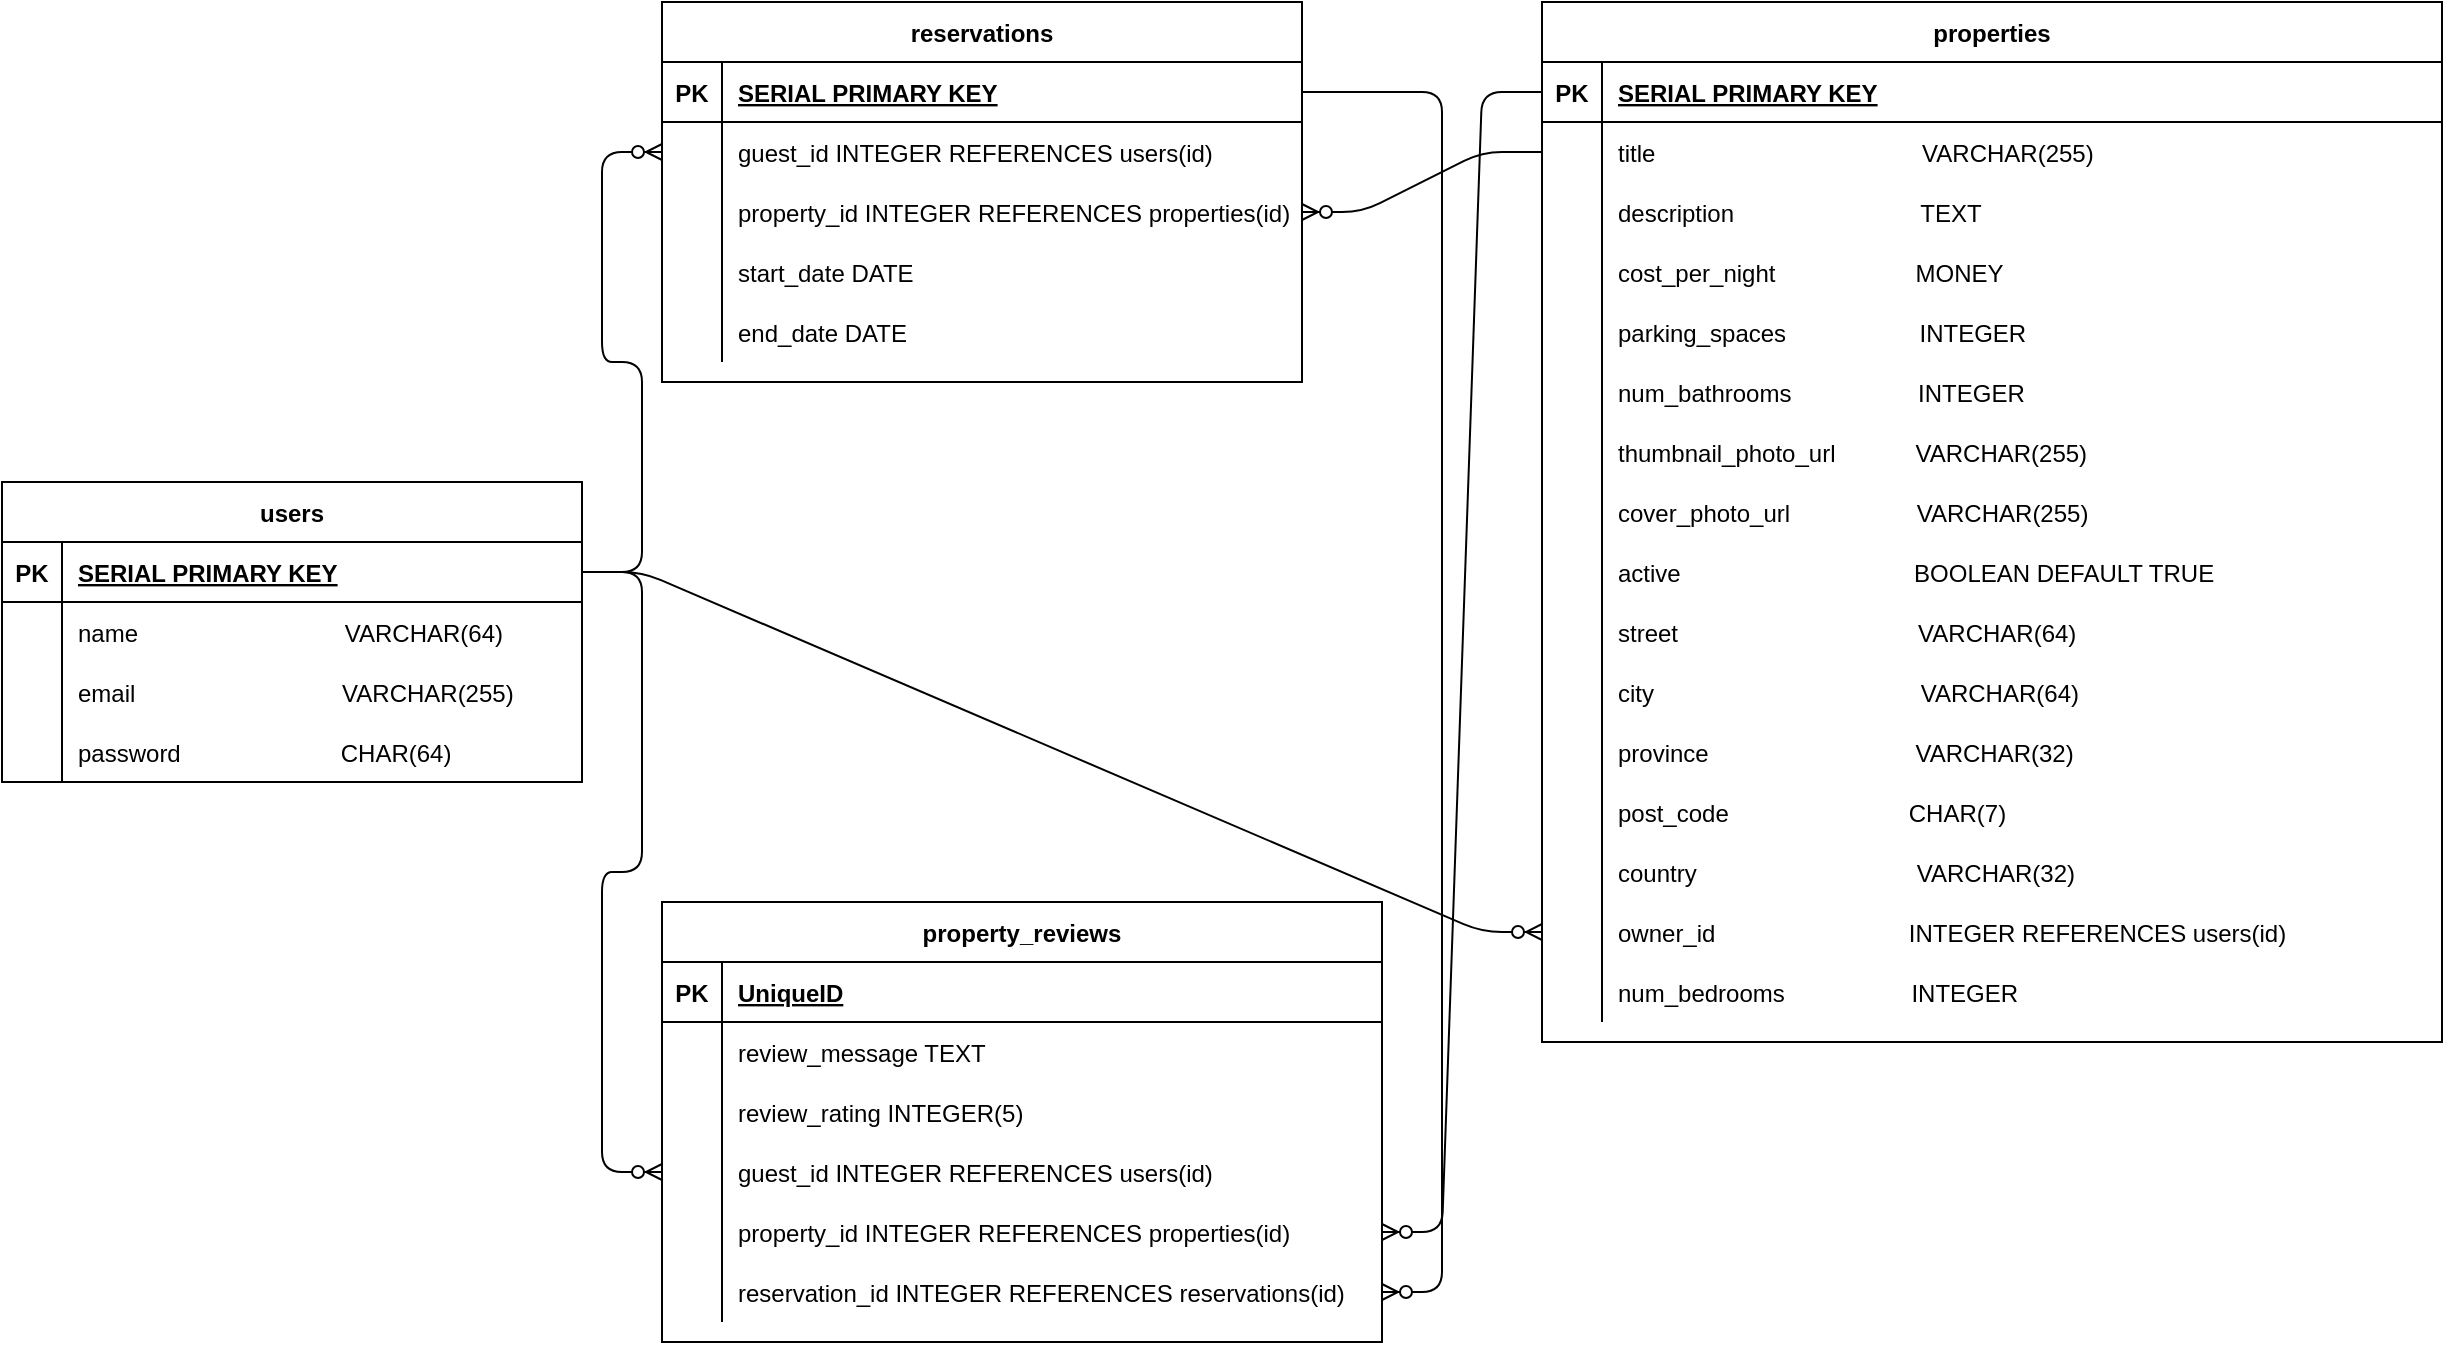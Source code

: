 <mxfile version="14.9.7" type="github">
  <diagram id="R2lEEEUBdFMjLlhIrx00" name="Page-1">
    <mxGraphModel dx="879" dy="614" grid="1" gridSize="10" guides="1" tooltips="1" connect="1" arrows="1" fold="1" page="1" pageScale="1" pageWidth="850" pageHeight="1100" math="0" shadow="0" extFonts="Permanent Marker^https://fonts.googleapis.com/css?family=Permanent+Marker">
      <root>
        <mxCell id="0" />
        <mxCell id="1" parent="0" />
        <mxCell id="125zvC_kCItTa6n3HtVr-62" value="properties" style="shape=table;startSize=30;container=1;collapsible=1;childLayout=tableLayout;fixedRows=1;rowLines=0;fontStyle=1;align=center;resizeLast=1;" vertex="1" parent="1">
          <mxGeometry x="840" width="450" height="520" as="geometry" />
        </mxCell>
        <mxCell id="125zvC_kCItTa6n3HtVr-63" value="" style="shape=partialRectangle;collapsible=0;dropTarget=0;pointerEvents=0;fillColor=none;top=0;left=0;bottom=1;right=0;points=[[0,0.5],[1,0.5]];portConstraint=eastwest;" vertex="1" parent="125zvC_kCItTa6n3HtVr-62">
          <mxGeometry y="30" width="450" height="30" as="geometry" />
        </mxCell>
        <mxCell id="125zvC_kCItTa6n3HtVr-64" value="PK" style="shape=partialRectangle;connectable=0;fillColor=none;top=0;left=0;bottom=0;right=0;fontStyle=1;overflow=hidden;" vertex="1" parent="125zvC_kCItTa6n3HtVr-63">
          <mxGeometry width="30" height="30" as="geometry" />
        </mxCell>
        <mxCell id="125zvC_kCItTa6n3HtVr-65" value="SERIAL PRIMARY KEY" style="shape=partialRectangle;connectable=0;fillColor=none;top=0;left=0;bottom=0;right=0;align=left;spacingLeft=6;fontStyle=5;overflow=hidden;" vertex="1" parent="125zvC_kCItTa6n3HtVr-63">
          <mxGeometry x="30" width="420" height="30" as="geometry" />
        </mxCell>
        <mxCell id="125zvC_kCItTa6n3HtVr-66" value="" style="shape=partialRectangle;collapsible=0;dropTarget=0;pointerEvents=0;fillColor=none;top=0;left=0;bottom=0;right=0;points=[[0,0.5],[1,0.5]];portConstraint=eastwest;" vertex="1" parent="125zvC_kCItTa6n3HtVr-62">
          <mxGeometry y="60" width="450" height="30" as="geometry" />
        </mxCell>
        <mxCell id="125zvC_kCItTa6n3HtVr-67" value="" style="shape=partialRectangle;connectable=0;fillColor=none;top=0;left=0;bottom=0;right=0;editable=1;overflow=hidden;" vertex="1" parent="125zvC_kCItTa6n3HtVr-66">
          <mxGeometry width="30" height="30" as="geometry" />
        </mxCell>
        <mxCell id="125zvC_kCItTa6n3HtVr-68" value="title                                        VARCHAR(255)" style="shape=partialRectangle;connectable=0;fillColor=none;top=0;left=0;bottom=0;right=0;align=left;spacingLeft=6;overflow=hidden;" vertex="1" parent="125zvC_kCItTa6n3HtVr-66">
          <mxGeometry x="30" width="420" height="30" as="geometry" />
        </mxCell>
        <mxCell id="125zvC_kCItTa6n3HtVr-69" value="" style="shape=partialRectangle;collapsible=0;dropTarget=0;pointerEvents=0;fillColor=none;top=0;left=0;bottom=0;right=0;points=[[0,0.5],[1,0.5]];portConstraint=eastwest;" vertex="1" parent="125zvC_kCItTa6n3HtVr-62">
          <mxGeometry y="90" width="450" height="30" as="geometry" />
        </mxCell>
        <mxCell id="125zvC_kCItTa6n3HtVr-70" value="" style="shape=partialRectangle;connectable=0;fillColor=none;top=0;left=0;bottom=0;right=0;editable=1;overflow=hidden;" vertex="1" parent="125zvC_kCItTa6n3HtVr-69">
          <mxGeometry width="30" height="30" as="geometry" />
        </mxCell>
        <mxCell id="125zvC_kCItTa6n3HtVr-71" value="description                            TEXT" style="shape=partialRectangle;connectable=0;fillColor=none;top=0;left=0;bottom=0;right=0;align=left;spacingLeft=6;overflow=hidden;" vertex="1" parent="125zvC_kCItTa6n3HtVr-69">
          <mxGeometry x="30" width="420" height="30" as="geometry" />
        </mxCell>
        <mxCell id="125zvC_kCItTa6n3HtVr-72" value="" style="shape=partialRectangle;collapsible=0;dropTarget=0;pointerEvents=0;fillColor=none;top=0;left=0;bottom=0;right=0;points=[[0,0.5],[1,0.5]];portConstraint=eastwest;" vertex="1" parent="125zvC_kCItTa6n3HtVr-62">
          <mxGeometry y="120" width="450" height="30" as="geometry" />
        </mxCell>
        <mxCell id="125zvC_kCItTa6n3HtVr-73" value="" style="shape=partialRectangle;connectable=0;fillColor=none;top=0;left=0;bottom=0;right=0;editable=1;overflow=hidden;" vertex="1" parent="125zvC_kCItTa6n3HtVr-72">
          <mxGeometry width="30" height="30" as="geometry" />
        </mxCell>
        <mxCell id="125zvC_kCItTa6n3HtVr-74" value="cost_per_night                     MONEY" style="shape=partialRectangle;connectable=0;fillColor=none;top=0;left=0;bottom=0;right=0;align=left;spacingLeft=6;overflow=hidden;" vertex="1" parent="125zvC_kCItTa6n3HtVr-72">
          <mxGeometry x="30" width="420" height="30" as="geometry" />
        </mxCell>
        <mxCell id="125zvC_kCItTa6n3HtVr-75" value="" style="shape=partialRectangle;collapsible=0;dropTarget=0;pointerEvents=0;fillColor=none;top=0;left=0;bottom=0;right=0;points=[[0,0.5],[1,0.5]];portConstraint=eastwest;" vertex="1" parent="125zvC_kCItTa6n3HtVr-62">
          <mxGeometry y="150" width="450" height="30" as="geometry" />
        </mxCell>
        <mxCell id="125zvC_kCItTa6n3HtVr-76" value="" style="shape=partialRectangle;connectable=0;fillColor=none;top=0;left=0;bottom=0;right=0;editable=1;overflow=hidden;" vertex="1" parent="125zvC_kCItTa6n3HtVr-75">
          <mxGeometry width="30" height="30" as="geometry" />
        </mxCell>
        <mxCell id="125zvC_kCItTa6n3HtVr-77" value="parking_spaces                    INTEGER" style="shape=partialRectangle;connectable=0;fillColor=none;top=0;left=0;bottom=0;right=0;align=left;spacingLeft=6;overflow=hidden;" vertex="1" parent="125zvC_kCItTa6n3HtVr-75">
          <mxGeometry x="30" width="420" height="30" as="geometry" />
        </mxCell>
        <mxCell id="125zvC_kCItTa6n3HtVr-78" value="" style="shape=partialRectangle;collapsible=0;dropTarget=0;pointerEvents=0;fillColor=none;top=0;left=0;bottom=0;right=0;points=[[0,0.5],[1,0.5]];portConstraint=eastwest;" vertex="1" parent="125zvC_kCItTa6n3HtVr-62">
          <mxGeometry y="180" width="450" height="30" as="geometry" />
        </mxCell>
        <mxCell id="125zvC_kCItTa6n3HtVr-79" value="" style="shape=partialRectangle;connectable=0;fillColor=none;top=0;left=0;bottom=0;right=0;editable=1;overflow=hidden;" vertex="1" parent="125zvC_kCItTa6n3HtVr-78">
          <mxGeometry width="30" height="30" as="geometry" />
        </mxCell>
        <mxCell id="125zvC_kCItTa6n3HtVr-80" value="num_bathrooms                   INTEGER" style="shape=partialRectangle;connectable=0;fillColor=none;top=0;left=0;bottom=0;right=0;align=left;spacingLeft=6;overflow=hidden;" vertex="1" parent="125zvC_kCItTa6n3HtVr-78">
          <mxGeometry x="30" width="420" height="30" as="geometry" />
        </mxCell>
        <mxCell id="125zvC_kCItTa6n3HtVr-81" value="" style="shape=partialRectangle;collapsible=0;dropTarget=0;pointerEvents=0;fillColor=none;top=0;left=0;bottom=0;right=0;points=[[0,0.5],[1,0.5]];portConstraint=eastwest;" vertex="1" parent="125zvC_kCItTa6n3HtVr-62">
          <mxGeometry y="210" width="450" height="30" as="geometry" />
        </mxCell>
        <mxCell id="125zvC_kCItTa6n3HtVr-82" value="" style="shape=partialRectangle;connectable=0;fillColor=none;top=0;left=0;bottom=0;right=0;editable=1;overflow=hidden;" vertex="1" parent="125zvC_kCItTa6n3HtVr-81">
          <mxGeometry width="30" height="30" as="geometry" />
        </mxCell>
        <mxCell id="125zvC_kCItTa6n3HtVr-83" value="thumbnail_photo_url            VARCHAR(255)" style="shape=partialRectangle;connectable=0;fillColor=none;top=0;left=0;bottom=0;right=0;align=left;spacingLeft=6;overflow=hidden;" vertex="1" parent="125zvC_kCItTa6n3HtVr-81">
          <mxGeometry x="30" width="420" height="30" as="geometry" />
        </mxCell>
        <mxCell id="125zvC_kCItTa6n3HtVr-84" value="" style="shape=partialRectangle;collapsible=0;dropTarget=0;pointerEvents=0;fillColor=none;top=0;left=0;bottom=0;right=0;points=[[0,0.5],[1,0.5]];portConstraint=eastwest;" vertex="1" parent="125zvC_kCItTa6n3HtVr-62">
          <mxGeometry y="240" width="450" height="30" as="geometry" />
        </mxCell>
        <mxCell id="125zvC_kCItTa6n3HtVr-85" value="" style="shape=partialRectangle;connectable=0;fillColor=none;top=0;left=0;bottom=0;right=0;editable=1;overflow=hidden;" vertex="1" parent="125zvC_kCItTa6n3HtVr-84">
          <mxGeometry width="30" height="30" as="geometry" />
        </mxCell>
        <mxCell id="125zvC_kCItTa6n3HtVr-86" value="cover_photo_url                   VARCHAR(255)" style="shape=partialRectangle;connectable=0;fillColor=none;top=0;left=0;bottom=0;right=0;align=left;spacingLeft=6;overflow=hidden;" vertex="1" parent="125zvC_kCItTa6n3HtVr-84">
          <mxGeometry x="30" width="420" height="30" as="geometry" />
        </mxCell>
        <mxCell id="125zvC_kCItTa6n3HtVr-87" value="" style="shape=partialRectangle;collapsible=0;dropTarget=0;pointerEvents=0;fillColor=none;top=0;left=0;bottom=0;right=0;points=[[0,0.5],[1,0.5]];portConstraint=eastwest;" vertex="1" parent="125zvC_kCItTa6n3HtVr-62">
          <mxGeometry y="270" width="450" height="30" as="geometry" />
        </mxCell>
        <mxCell id="125zvC_kCItTa6n3HtVr-88" value="" style="shape=partialRectangle;connectable=0;fillColor=none;top=0;left=0;bottom=0;right=0;editable=1;overflow=hidden;" vertex="1" parent="125zvC_kCItTa6n3HtVr-87">
          <mxGeometry width="30" height="30" as="geometry" />
        </mxCell>
        <mxCell id="125zvC_kCItTa6n3HtVr-89" value="active                                   BOOLEAN DEFAULT TRUE" style="shape=partialRectangle;connectable=0;fillColor=none;top=0;left=0;bottom=0;right=0;align=left;spacingLeft=6;overflow=hidden;" vertex="1" parent="125zvC_kCItTa6n3HtVr-87">
          <mxGeometry x="30" width="420" height="30" as="geometry" />
        </mxCell>
        <mxCell id="125zvC_kCItTa6n3HtVr-90" value="" style="shape=partialRectangle;collapsible=0;dropTarget=0;pointerEvents=0;fillColor=none;top=0;left=0;bottom=0;right=0;points=[[0,0.5],[1,0.5]];portConstraint=eastwest;" vertex="1" parent="125zvC_kCItTa6n3HtVr-62">
          <mxGeometry y="300" width="450" height="30" as="geometry" />
        </mxCell>
        <mxCell id="125zvC_kCItTa6n3HtVr-91" value="" style="shape=partialRectangle;connectable=0;fillColor=none;top=0;left=0;bottom=0;right=0;editable=1;overflow=hidden;" vertex="1" parent="125zvC_kCItTa6n3HtVr-90">
          <mxGeometry width="30" height="30" as="geometry" />
        </mxCell>
        <mxCell id="125zvC_kCItTa6n3HtVr-92" value="street                                    VARCHAR(64)" style="shape=partialRectangle;connectable=0;fillColor=none;top=0;left=0;bottom=0;right=0;align=left;spacingLeft=6;overflow=hidden;" vertex="1" parent="125zvC_kCItTa6n3HtVr-90">
          <mxGeometry x="30" width="420" height="30" as="geometry" />
        </mxCell>
        <mxCell id="125zvC_kCItTa6n3HtVr-93" value="" style="shape=partialRectangle;collapsible=0;dropTarget=0;pointerEvents=0;fillColor=none;top=0;left=0;bottom=0;right=0;points=[[0,0.5],[1,0.5]];portConstraint=eastwest;" vertex="1" parent="125zvC_kCItTa6n3HtVr-62">
          <mxGeometry y="330" width="450" height="30" as="geometry" />
        </mxCell>
        <mxCell id="125zvC_kCItTa6n3HtVr-94" value="" style="shape=partialRectangle;connectable=0;fillColor=none;top=0;left=0;bottom=0;right=0;editable=1;overflow=hidden;" vertex="1" parent="125zvC_kCItTa6n3HtVr-93">
          <mxGeometry width="30" height="30" as="geometry" />
        </mxCell>
        <mxCell id="125zvC_kCItTa6n3HtVr-95" value="city                                        VARCHAR(64)" style="shape=partialRectangle;connectable=0;fillColor=none;top=0;left=0;bottom=0;right=0;align=left;spacingLeft=6;overflow=hidden;" vertex="1" parent="125zvC_kCItTa6n3HtVr-93">
          <mxGeometry x="30" width="420" height="30" as="geometry" />
        </mxCell>
        <mxCell id="125zvC_kCItTa6n3HtVr-96" value="" style="shape=partialRectangle;collapsible=0;dropTarget=0;pointerEvents=0;fillColor=none;top=0;left=0;bottom=0;right=0;points=[[0,0.5],[1,0.5]];portConstraint=eastwest;" vertex="1" parent="125zvC_kCItTa6n3HtVr-62">
          <mxGeometry y="360" width="450" height="30" as="geometry" />
        </mxCell>
        <mxCell id="125zvC_kCItTa6n3HtVr-97" value="" style="shape=partialRectangle;connectable=0;fillColor=none;top=0;left=0;bottom=0;right=0;editable=1;overflow=hidden;" vertex="1" parent="125zvC_kCItTa6n3HtVr-96">
          <mxGeometry width="30" height="30" as="geometry" />
        </mxCell>
        <mxCell id="125zvC_kCItTa6n3HtVr-98" value="province                               VARCHAR(32)" style="shape=partialRectangle;connectable=0;fillColor=none;top=0;left=0;bottom=0;right=0;align=left;spacingLeft=6;overflow=hidden;" vertex="1" parent="125zvC_kCItTa6n3HtVr-96">
          <mxGeometry x="30" width="420" height="30" as="geometry" />
        </mxCell>
        <mxCell id="125zvC_kCItTa6n3HtVr-124" value="" style="shape=partialRectangle;collapsible=0;dropTarget=0;pointerEvents=0;fillColor=none;top=0;left=0;bottom=0;right=0;points=[[0,0.5],[1,0.5]];portConstraint=eastwest;" vertex="1" parent="125zvC_kCItTa6n3HtVr-62">
          <mxGeometry y="390" width="450" height="30" as="geometry" />
        </mxCell>
        <mxCell id="125zvC_kCItTa6n3HtVr-125" value="" style="shape=partialRectangle;connectable=0;fillColor=none;top=0;left=0;bottom=0;right=0;editable=1;overflow=hidden;" vertex="1" parent="125zvC_kCItTa6n3HtVr-124">
          <mxGeometry width="30" height="30" as="geometry" />
        </mxCell>
        <mxCell id="125zvC_kCItTa6n3HtVr-126" value="post_code                           CHAR(7)" style="shape=partialRectangle;connectable=0;fillColor=none;top=0;left=0;bottom=0;right=0;align=left;spacingLeft=6;overflow=hidden;" vertex="1" parent="125zvC_kCItTa6n3HtVr-124">
          <mxGeometry x="30" width="420" height="30" as="geometry" />
        </mxCell>
        <mxCell id="125zvC_kCItTa6n3HtVr-127" value="" style="shape=partialRectangle;collapsible=0;dropTarget=0;pointerEvents=0;fillColor=none;top=0;left=0;bottom=0;right=0;points=[[0,0.5],[1,0.5]];portConstraint=eastwest;" vertex="1" parent="125zvC_kCItTa6n3HtVr-62">
          <mxGeometry y="420" width="450" height="30" as="geometry" />
        </mxCell>
        <mxCell id="125zvC_kCItTa6n3HtVr-128" value="" style="shape=partialRectangle;connectable=0;fillColor=none;top=0;left=0;bottom=0;right=0;editable=1;overflow=hidden;" vertex="1" parent="125zvC_kCItTa6n3HtVr-127">
          <mxGeometry width="30" height="30" as="geometry" />
        </mxCell>
        <mxCell id="125zvC_kCItTa6n3HtVr-129" value="country                                 VARCHAR(32)" style="shape=partialRectangle;connectable=0;fillColor=none;top=0;left=0;bottom=0;right=0;align=left;spacingLeft=6;overflow=hidden;" vertex="1" parent="125zvC_kCItTa6n3HtVr-127">
          <mxGeometry x="30" width="420" height="30" as="geometry" />
        </mxCell>
        <mxCell id="125zvC_kCItTa6n3HtVr-135" value="" style="shape=partialRectangle;collapsible=0;dropTarget=0;pointerEvents=0;fillColor=none;top=0;left=0;bottom=0;right=0;points=[[0,0.5],[1,0.5]];portConstraint=eastwest;" vertex="1" parent="125zvC_kCItTa6n3HtVr-62">
          <mxGeometry y="450" width="450" height="30" as="geometry" />
        </mxCell>
        <mxCell id="125zvC_kCItTa6n3HtVr-136" value="" style="shape=partialRectangle;connectable=0;fillColor=none;top=0;left=0;bottom=0;right=0;editable=1;overflow=hidden;" vertex="1" parent="125zvC_kCItTa6n3HtVr-135">
          <mxGeometry width="30" height="30" as="geometry" />
        </mxCell>
        <mxCell id="125zvC_kCItTa6n3HtVr-137" value="owner_id                              INTEGER REFERENCES users(id)" style="shape=partialRectangle;connectable=0;fillColor=none;top=0;left=0;bottom=0;right=0;align=left;spacingLeft=6;overflow=hidden;" vertex="1" parent="125zvC_kCItTa6n3HtVr-135">
          <mxGeometry x="30" width="420" height="30" as="geometry" />
        </mxCell>
        <mxCell id="125zvC_kCItTa6n3HtVr-153" value="" style="shape=partialRectangle;collapsible=0;dropTarget=0;pointerEvents=0;fillColor=none;top=0;left=0;bottom=0;right=0;points=[[0,0.5],[1,0.5]];portConstraint=eastwest;" vertex="1" parent="125zvC_kCItTa6n3HtVr-62">
          <mxGeometry y="480" width="450" height="30" as="geometry" />
        </mxCell>
        <mxCell id="125zvC_kCItTa6n3HtVr-154" value="" style="shape=partialRectangle;connectable=0;fillColor=none;top=0;left=0;bottom=0;right=0;editable=1;overflow=hidden;" vertex="1" parent="125zvC_kCItTa6n3HtVr-153">
          <mxGeometry width="30" height="30" as="geometry" />
        </mxCell>
        <mxCell id="125zvC_kCItTa6n3HtVr-155" value="num_bedrooms                   INTEGER" style="shape=partialRectangle;connectable=0;fillColor=none;top=0;left=0;bottom=0;right=0;align=left;spacingLeft=6;overflow=hidden;" vertex="1" parent="125zvC_kCItTa6n3HtVr-153">
          <mxGeometry x="30" width="420" height="30" as="geometry" />
        </mxCell>
        <mxCell id="125zvC_kCItTa6n3HtVr-130" value="" style="edgeStyle=entityRelationEdgeStyle;fontSize=12;html=1;endArrow=ERzeroToMany;endFill=1;entryX=0;entryY=0.5;entryDx=0;entryDy=0;exitX=1;exitY=0.5;exitDx=0;exitDy=0;" edge="1" parent="1" source="125zvC_kCItTa6n3HtVr-26" target="125zvC_kCItTa6n3HtVr-135">
          <mxGeometry width="100" height="100" relative="1" as="geometry">
            <mxPoint x="290" y="50" as="sourcePoint" />
            <mxPoint x="290" y="201" as="targetPoint" />
          </mxGeometry>
        </mxCell>
        <mxCell id="125zvC_kCItTa6n3HtVr-131" value="" style="edgeStyle=entityRelationEdgeStyle;fontSize=12;html=1;endArrow=ERzeroToMany;endFill=1;exitX=1;exitY=0.5;exitDx=0;exitDy=0;" edge="1" parent="1" source="125zvC_kCItTa6n3HtVr-26" target="125zvC_kCItTa6n3HtVr-144">
          <mxGeometry width="100" height="100" relative="1" as="geometry">
            <mxPoint x="290" y="50" as="sourcePoint" />
            <mxPoint x="330" y="380" as="targetPoint" />
          </mxGeometry>
        </mxCell>
        <mxCell id="125zvC_kCItTa6n3HtVr-139" value="" style="edgeStyle=entityRelationEdgeStyle;fontSize=12;html=1;endArrow=ERzeroToMany;endFill=1;exitX=0;exitY=0.5;exitDx=0;exitDy=0;entryX=1;entryY=0.5;entryDx=0;entryDy=0;" edge="1" parent="1" source="125zvC_kCItTa6n3HtVr-66" target="125zvC_kCItTa6n3HtVr-147">
          <mxGeometry width="100" height="100" relative="1" as="geometry">
            <mxPoint x="350" y="260" as="sourcePoint" />
            <mxPoint x="370" y="520" as="targetPoint" />
          </mxGeometry>
        </mxCell>
        <mxCell id="125zvC_kCItTa6n3HtVr-25" value="users" style="shape=table;startSize=30;container=1;collapsible=1;childLayout=tableLayout;fixedRows=1;rowLines=0;fontStyle=1;align=center;resizeLast=1;" vertex="1" parent="1">
          <mxGeometry x="70" y="240" width="290" height="150" as="geometry" />
        </mxCell>
        <mxCell id="125zvC_kCItTa6n3HtVr-26" value="" style="shape=partialRectangle;collapsible=0;dropTarget=0;pointerEvents=0;fillColor=none;top=0;left=0;bottom=1;right=0;points=[[0,0.5],[1,0.5]];portConstraint=eastwest;" vertex="1" parent="125zvC_kCItTa6n3HtVr-25">
          <mxGeometry y="30" width="290" height="30" as="geometry" />
        </mxCell>
        <mxCell id="125zvC_kCItTa6n3HtVr-27" value="PK" style="shape=partialRectangle;connectable=0;fillColor=none;top=0;left=0;bottom=0;right=0;fontStyle=1;overflow=hidden;" vertex="1" parent="125zvC_kCItTa6n3HtVr-26">
          <mxGeometry width="30" height="30" as="geometry" />
        </mxCell>
        <mxCell id="125zvC_kCItTa6n3HtVr-28" value="SERIAL PRIMARY KEY" style="shape=partialRectangle;connectable=0;fillColor=none;top=0;left=0;bottom=0;right=0;align=left;spacingLeft=6;fontStyle=5;overflow=hidden;" vertex="1" parent="125zvC_kCItTa6n3HtVr-26">
          <mxGeometry x="30" width="260" height="30" as="geometry" />
        </mxCell>
        <mxCell id="125zvC_kCItTa6n3HtVr-29" value="" style="shape=partialRectangle;collapsible=0;dropTarget=0;pointerEvents=0;fillColor=none;top=0;left=0;bottom=0;right=0;points=[[0,0.5],[1,0.5]];portConstraint=eastwest;" vertex="1" parent="125zvC_kCItTa6n3HtVr-25">
          <mxGeometry y="60" width="290" height="30" as="geometry" />
        </mxCell>
        <mxCell id="125zvC_kCItTa6n3HtVr-30" value="" style="shape=partialRectangle;connectable=0;fillColor=none;top=0;left=0;bottom=0;right=0;editable=1;overflow=hidden;" vertex="1" parent="125zvC_kCItTa6n3HtVr-29">
          <mxGeometry width="30" height="30" as="geometry" />
        </mxCell>
        <mxCell id="125zvC_kCItTa6n3HtVr-31" value="name                               VARCHAR(64)" style="shape=partialRectangle;connectable=0;fillColor=none;top=0;left=0;bottom=0;right=0;align=left;spacingLeft=6;overflow=hidden;" vertex="1" parent="125zvC_kCItTa6n3HtVr-29">
          <mxGeometry x="30" width="260" height="30" as="geometry" />
        </mxCell>
        <mxCell id="125zvC_kCItTa6n3HtVr-32" value="" style="shape=partialRectangle;collapsible=0;dropTarget=0;pointerEvents=0;fillColor=none;top=0;left=0;bottom=0;right=0;points=[[0,0.5],[1,0.5]];portConstraint=eastwest;" vertex="1" parent="125zvC_kCItTa6n3HtVr-25">
          <mxGeometry y="90" width="290" height="30" as="geometry" />
        </mxCell>
        <mxCell id="125zvC_kCItTa6n3HtVr-33" value="" style="shape=partialRectangle;connectable=0;fillColor=none;top=0;left=0;bottom=0;right=0;editable=1;overflow=hidden;" vertex="1" parent="125zvC_kCItTa6n3HtVr-32">
          <mxGeometry width="30" height="30" as="geometry" />
        </mxCell>
        <mxCell id="125zvC_kCItTa6n3HtVr-34" value="email                               VARCHAR(255)" style="shape=partialRectangle;connectable=0;fillColor=none;top=0;left=0;bottom=0;right=0;align=left;spacingLeft=6;overflow=hidden;" vertex="1" parent="125zvC_kCItTa6n3HtVr-32">
          <mxGeometry x="30" width="260" height="30" as="geometry" />
        </mxCell>
        <mxCell id="125zvC_kCItTa6n3HtVr-35" value="" style="shape=partialRectangle;collapsible=0;dropTarget=0;pointerEvents=0;fillColor=none;top=0;left=0;bottom=0;right=0;points=[[0,0.5],[1,0.5]];portConstraint=eastwest;" vertex="1" parent="125zvC_kCItTa6n3HtVr-25">
          <mxGeometry y="120" width="290" height="30" as="geometry" />
        </mxCell>
        <mxCell id="125zvC_kCItTa6n3HtVr-36" value="" style="shape=partialRectangle;connectable=0;fillColor=none;top=0;left=0;bottom=0;right=0;editable=1;overflow=hidden;" vertex="1" parent="125zvC_kCItTa6n3HtVr-35">
          <mxGeometry width="30" height="30" as="geometry" />
        </mxCell>
        <mxCell id="125zvC_kCItTa6n3HtVr-37" value="password                        CHAR(64)" style="shape=partialRectangle;connectable=0;fillColor=none;top=0;left=0;bottom=0;right=0;align=left;spacingLeft=6;overflow=hidden;" vertex="1" parent="125zvC_kCItTa6n3HtVr-35">
          <mxGeometry x="30" width="260" height="30" as="geometry" />
        </mxCell>
        <mxCell id="125zvC_kCItTa6n3HtVr-140" value="reservations" style="shape=table;startSize=30;container=1;collapsible=1;childLayout=tableLayout;fixedRows=1;rowLines=0;fontStyle=1;align=center;resizeLast=1;" vertex="1" parent="1">
          <mxGeometry x="400" width="320" height="190" as="geometry" />
        </mxCell>
        <mxCell id="125zvC_kCItTa6n3HtVr-141" value="" style="shape=partialRectangle;collapsible=0;dropTarget=0;pointerEvents=0;fillColor=none;top=0;left=0;bottom=1;right=0;points=[[0,0.5],[1,0.5]];portConstraint=eastwest;" vertex="1" parent="125zvC_kCItTa6n3HtVr-140">
          <mxGeometry y="30" width="320" height="30" as="geometry" />
        </mxCell>
        <mxCell id="125zvC_kCItTa6n3HtVr-142" value="PK" style="shape=partialRectangle;connectable=0;fillColor=none;top=0;left=0;bottom=0;right=0;fontStyle=1;overflow=hidden;" vertex="1" parent="125zvC_kCItTa6n3HtVr-141">
          <mxGeometry width="30" height="30" as="geometry" />
        </mxCell>
        <mxCell id="125zvC_kCItTa6n3HtVr-143" value="SERIAL PRIMARY KEY" style="shape=partialRectangle;connectable=0;fillColor=none;top=0;left=0;bottom=0;right=0;align=left;spacingLeft=6;fontStyle=5;overflow=hidden;" vertex="1" parent="125zvC_kCItTa6n3HtVr-141">
          <mxGeometry x="30" width="290" height="30" as="geometry" />
        </mxCell>
        <mxCell id="125zvC_kCItTa6n3HtVr-144" value="" style="shape=partialRectangle;collapsible=0;dropTarget=0;pointerEvents=0;fillColor=none;top=0;left=0;bottom=0;right=0;points=[[0,0.5],[1,0.5]];portConstraint=eastwest;" vertex="1" parent="125zvC_kCItTa6n3HtVr-140">
          <mxGeometry y="60" width="320" height="30" as="geometry" />
        </mxCell>
        <mxCell id="125zvC_kCItTa6n3HtVr-145" value="" style="shape=partialRectangle;connectable=0;fillColor=none;top=0;left=0;bottom=0;right=0;editable=1;overflow=hidden;" vertex="1" parent="125zvC_kCItTa6n3HtVr-144">
          <mxGeometry width="30" height="30" as="geometry" />
        </mxCell>
        <mxCell id="125zvC_kCItTa6n3HtVr-146" value="guest_id INTEGER REFERENCES users(id)" style="shape=partialRectangle;connectable=0;fillColor=none;top=0;left=0;bottom=0;right=0;align=left;spacingLeft=6;overflow=hidden;" vertex="1" parent="125zvC_kCItTa6n3HtVr-144">
          <mxGeometry x="30" width="290" height="30" as="geometry" />
        </mxCell>
        <mxCell id="125zvC_kCItTa6n3HtVr-147" value="" style="shape=partialRectangle;collapsible=0;dropTarget=0;pointerEvents=0;fillColor=none;top=0;left=0;bottom=0;right=0;points=[[0,0.5],[1,0.5]];portConstraint=eastwest;" vertex="1" parent="125zvC_kCItTa6n3HtVr-140">
          <mxGeometry y="90" width="320" height="30" as="geometry" />
        </mxCell>
        <mxCell id="125zvC_kCItTa6n3HtVr-148" value="" style="shape=partialRectangle;connectable=0;fillColor=none;top=0;left=0;bottom=0;right=0;editable=1;overflow=hidden;" vertex="1" parent="125zvC_kCItTa6n3HtVr-147">
          <mxGeometry width="30" height="30" as="geometry" />
        </mxCell>
        <mxCell id="125zvC_kCItTa6n3HtVr-149" value="property_id INTEGER REFERENCES properties(id)" style="shape=partialRectangle;connectable=0;fillColor=none;top=0;left=0;bottom=0;right=0;align=left;spacingLeft=6;overflow=hidden;" vertex="1" parent="125zvC_kCItTa6n3HtVr-147">
          <mxGeometry x="30" width="290" height="30" as="geometry" />
        </mxCell>
        <mxCell id="125zvC_kCItTa6n3HtVr-150" value="" style="shape=partialRectangle;collapsible=0;dropTarget=0;pointerEvents=0;fillColor=none;top=0;left=0;bottom=0;right=0;points=[[0,0.5],[1,0.5]];portConstraint=eastwest;" vertex="1" parent="125zvC_kCItTa6n3HtVr-140">
          <mxGeometry y="120" width="320" height="30" as="geometry" />
        </mxCell>
        <mxCell id="125zvC_kCItTa6n3HtVr-151" value="" style="shape=partialRectangle;connectable=0;fillColor=none;top=0;left=0;bottom=0;right=0;editable=1;overflow=hidden;" vertex="1" parent="125zvC_kCItTa6n3HtVr-150">
          <mxGeometry width="30" height="30" as="geometry" />
        </mxCell>
        <mxCell id="125zvC_kCItTa6n3HtVr-152" value="start_date DATE" style="shape=partialRectangle;connectable=0;fillColor=none;top=0;left=0;bottom=0;right=0;align=left;spacingLeft=6;overflow=hidden;" vertex="1" parent="125zvC_kCItTa6n3HtVr-150">
          <mxGeometry x="30" width="290" height="30" as="geometry" />
        </mxCell>
        <mxCell id="125zvC_kCItTa6n3HtVr-189" value="" style="shape=partialRectangle;collapsible=0;dropTarget=0;pointerEvents=0;fillColor=none;top=0;left=0;bottom=0;right=0;points=[[0,0.5],[1,0.5]];portConstraint=eastwest;" vertex="1" parent="125zvC_kCItTa6n3HtVr-140">
          <mxGeometry y="150" width="320" height="30" as="geometry" />
        </mxCell>
        <mxCell id="125zvC_kCItTa6n3HtVr-190" value="" style="shape=partialRectangle;connectable=0;fillColor=none;top=0;left=0;bottom=0;right=0;editable=1;overflow=hidden;" vertex="1" parent="125zvC_kCItTa6n3HtVr-189">
          <mxGeometry width="30" height="30" as="geometry" />
        </mxCell>
        <mxCell id="125zvC_kCItTa6n3HtVr-191" value="end_date DATE" style="shape=partialRectangle;connectable=0;fillColor=none;top=0;left=0;bottom=0;right=0;align=left;spacingLeft=6;overflow=hidden;" vertex="1" parent="125zvC_kCItTa6n3HtVr-189">
          <mxGeometry x="30" width="290" height="30" as="geometry" />
        </mxCell>
        <mxCell id="125zvC_kCItTa6n3HtVr-160" value="property_reviews" style="shape=table;startSize=30;container=1;collapsible=1;childLayout=tableLayout;fixedRows=1;rowLines=0;fontStyle=1;align=center;resizeLast=1;" vertex="1" parent="1">
          <mxGeometry x="400" y="450" width="360" height="220" as="geometry" />
        </mxCell>
        <mxCell id="125zvC_kCItTa6n3HtVr-161" value="" style="shape=partialRectangle;collapsible=0;dropTarget=0;pointerEvents=0;fillColor=none;top=0;left=0;bottom=1;right=0;points=[[0,0.5],[1,0.5]];portConstraint=eastwest;" vertex="1" parent="125zvC_kCItTa6n3HtVr-160">
          <mxGeometry y="30" width="360" height="30" as="geometry" />
        </mxCell>
        <mxCell id="125zvC_kCItTa6n3HtVr-162" value="PK" style="shape=partialRectangle;connectable=0;fillColor=none;top=0;left=0;bottom=0;right=0;fontStyle=1;overflow=hidden;" vertex="1" parent="125zvC_kCItTa6n3HtVr-161">
          <mxGeometry width="30" height="30" as="geometry" />
        </mxCell>
        <mxCell id="125zvC_kCItTa6n3HtVr-163" value="UniqueID" style="shape=partialRectangle;connectable=0;fillColor=none;top=0;left=0;bottom=0;right=0;align=left;spacingLeft=6;fontStyle=5;overflow=hidden;" vertex="1" parent="125zvC_kCItTa6n3HtVr-161">
          <mxGeometry x="30" width="330" height="30" as="geometry" />
        </mxCell>
        <mxCell id="125zvC_kCItTa6n3HtVr-164" value="" style="shape=partialRectangle;collapsible=0;dropTarget=0;pointerEvents=0;fillColor=none;top=0;left=0;bottom=0;right=0;points=[[0,0.5],[1,0.5]];portConstraint=eastwest;" vertex="1" parent="125zvC_kCItTa6n3HtVr-160">
          <mxGeometry y="60" width="360" height="30" as="geometry" />
        </mxCell>
        <mxCell id="125zvC_kCItTa6n3HtVr-165" value="" style="shape=partialRectangle;connectable=0;fillColor=none;top=0;left=0;bottom=0;right=0;editable=1;overflow=hidden;" vertex="1" parent="125zvC_kCItTa6n3HtVr-164">
          <mxGeometry width="30" height="30" as="geometry" />
        </mxCell>
        <mxCell id="125zvC_kCItTa6n3HtVr-166" value="review_message TEXT" style="shape=partialRectangle;connectable=0;fillColor=none;top=0;left=0;bottom=0;right=0;align=left;spacingLeft=6;overflow=hidden;" vertex="1" parent="125zvC_kCItTa6n3HtVr-164">
          <mxGeometry x="30" width="330" height="30" as="geometry" />
        </mxCell>
        <mxCell id="125zvC_kCItTa6n3HtVr-167" value="" style="shape=partialRectangle;collapsible=0;dropTarget=0;pointerEvents=0;fillColor=none;top=0;left=0;bottom=0;right=0;points=[[0,0.5],[1,0.5]];portConstraint=eastwest;" vertex="1" parent="125zvC_kCItTa6n3HtVr-160">
          <mxGeometry y="90" width="360" height="30" as="geometry" />
        </mxCell>
        <mxCell id="125zvC_kCItTa6n3HtVr-168" value="" style="shape=partialRectangle;connectable=0;fillColor=none;top=0;left=0;bottom=0;right=0;editable=1;overflow=hidden;" vertex="1" parent="125zvC_kCItTa6n3HtVr-167">
          <mxGeometry width="30" height="30" as="geometry" />
        </mxCell>
        <mxCell id="125zvC_kCItTa6n3HtVr-169" value="review_rating INTEGER(5)" style="shape=partialRectangle;connectable=0;fillColor=none;top=0;left=0;bottom=0;right=0;align=left;spacingLeft=6;overflow=hidden;" vertex="1" parent="125zvC_kCItTa6n3HtVr-167">
          <mxGeometry x="30" width="330" height="30" as="geometry" />
        </mxCell>
        <mxCell id="125zvC_kCItTa6n3HtVr-170" value="" style="shape=partialRectangle;collapsible=0;dropTarget=0;pointerEvents=0;fillColor=none;top=0;left=0;bottom=0;right=0;points=[[0,0.5],[1,0.5]];portConstraint=eastwest;" vertex="1" parent="125zvC_kCItTa6n3HtVr-160">
          <mxGeometry y="120" width="360" height="30" as="geometry" />
        </mxCell>
        <mxCell id="125zvC_kCItTa6n3HtVr-171" value="" style="shape=partialRectangle;connectable=0;fillColor=none;top=0;left=0;bottom=0;right=0;editable=1;overflow=hidden;" vertex="1" parent="125zvC_kCItTa6n3HtVr-170">
          <mxGeometry width="30" height="30" as="geometry" />
        </mxCell>
        <mxCell id="125zvC_kCItTa6n3HtVr-172" value="guest_id INTEGER REFERENCES users(id)" style="shape=partialRectangle;connectable=0;fillColor=none;top=0;left=0;bottom=0;right=0;align=left;spacingLeft=6;overflow=hidden;" vertex="1" parent="125zvC_kCItTa6n3HtVr-170">
          <mxGeometry x="30" width="330" height="30" as="geometry" />
        </mxCell>
        <mxCell id="125zvC_kCItTa6n3HtVr-173" value="" style="shape=partialRectangle;collapsible=0;dropTarget=0;pointerEvents=0;fillColor=none;top=0;left=0;bottom=0;right=0;points=[[0,0.5],[1,0.5]];portConstraint=eastwest;" vertex="1" parent="125zvC_kCItTa6n3HtVr-160">
          <mxGeometry y="150" width="360" height="30" as="geometry" />
        </mxCell>
        <mxCell id="125zvC_kCItTa6n3HtVr-174" value="" style="shape=partialRectangle;connectable=0;fillColor=none;top=0;left=0;bottom=0;right=0;editable=1;overflow=hidden;" vertex="1" parent="125zvC_kCItTa6n3HtVr-173">
          <mxGeometry width="30" height="30" as="geometry" />
        </mxCell>
        <mxCell id="125zvC_kCItTa6n3HtVr-175" value="property_id INTEGER REFERENCES properties(id)" style="shape=partialRectangle;connectable=0;fillColor=none;top=0;left=0;bottom=0;right=0;align=left;spacingLeft=6;overflow=hidden;" vertex="1" parent="125zvC_kCItTa6n3HtVr-173">
          <mxGeometry x="30" width="330" height="30" as="geometry" />
        </mxCell>
        <mxCell id="125zvC_kCItTa6n3HtVr-192" value="" style="shape=partialRectangle;collapsible=0;dropTarget=0;pointerEvents=0;fillColor=none;top=0;left=0;bottom=0;right=0;points=[[0,0.5],[1,0.5]];portConstraint=eastwest;" vertex="1" parent="125zvC_kCItTa6n3HtVr-160">
          <mxGeometry y="180" width="360" height="30" as="geometry" />
        </mxCell>
        <mxCell id="125zvC_kCItTa6n3HtVr-193" value="" style="shape=partialRectangle;connectable=0;fillColor=none;top=0;left=0;bottom=0;right=0;editable=1;overflow=hidden;" vertex="1" parent="125zvC_kCItTa6n3HtVr-192">
          <mxGeometry width="30" height="30" as="geometry" />
        </mxCell>
        <mxCell id="125zvC_kCItTa6n3HtVr-194" value="reservation_id INTEGER REFERENCES reservations(id)" style="shape=partialRectangle;connectable=0;fillColor=none;top=0;left=0;bottom=0;right=0;align=left;spacingLeft=6;overflow=hidden;" vertex="1" parent="125zvC_kCItTa6n3HtVr-192">
          <mxGeometry x="30" width="330" height="30" as="geometry" />
        </mxCell>
        <mxCell id="125zvC_kCItTa6n3HtVr-195" value="" style="edgeStyle=entityRelationEdgeStyle;fontSize=12;html=1;endArrow=ERzeroToMany;endFill=1;" edge="1" parent="1" source="125zvC_kCItTa6n3HtVr-26" target="125zvC_kCItTa6n3HtVr-170">
          <mxGeometry width="100" height="100" relative="1" as="geometry">
            <mxPoint x="350" y="330" as="sourcePoint" />
            <mxPoint x="450" y="230" as="targetPoint" />
          </mxGeometry>
        </mxCell>
        <mxCell id="125zvC_kCItTa6n3HtVr-196" value="" style="edgeStyle=entityRelationEdgeStyle;fontSize=12;html=1;endArrow=ERzeroToMany;endFill=1;entryX=1;entryY=0.5;entryDx=0;entryDy=0;" edge="1" parent="1" source="125zvC_kCItTa6n3HtVr-63" target="125zvC_kCItTa6n3HtVr-173">
          <mxGeometry width="100" height="100" relative="1" as="geometry">
            <mxPoint x="480" y="320" as="sourcePoint" />
            <mxPoint x="510" y="210" as="targetPoint" />
          </mxGeometry>
        </mxCell>
        <mxCell id="125zvC_kCItTa6n3HtVr-197" value="" style="edgeStyle=entityRelationEdgeStyle;fontSize=12;html=1;endArrow=ERzeroToMany;endFill=1;" edge="1" parent="1" source="125zvC_kCItTa6n3HtVr-141" target="125zvC_kCItTa6n3HtVr-192">
          <mxGeometry width="100" height="100" relative="1" as="geometry">
            <mxPoint x="400" y="350" as="sourcePoint" />
            <mxPoint x="500" y="250" as="targetPoint" />
          </mxGeometry>
        </mxCell>
      </root>
    </mxGraphModel>
  </diagram>
</mxfile>
